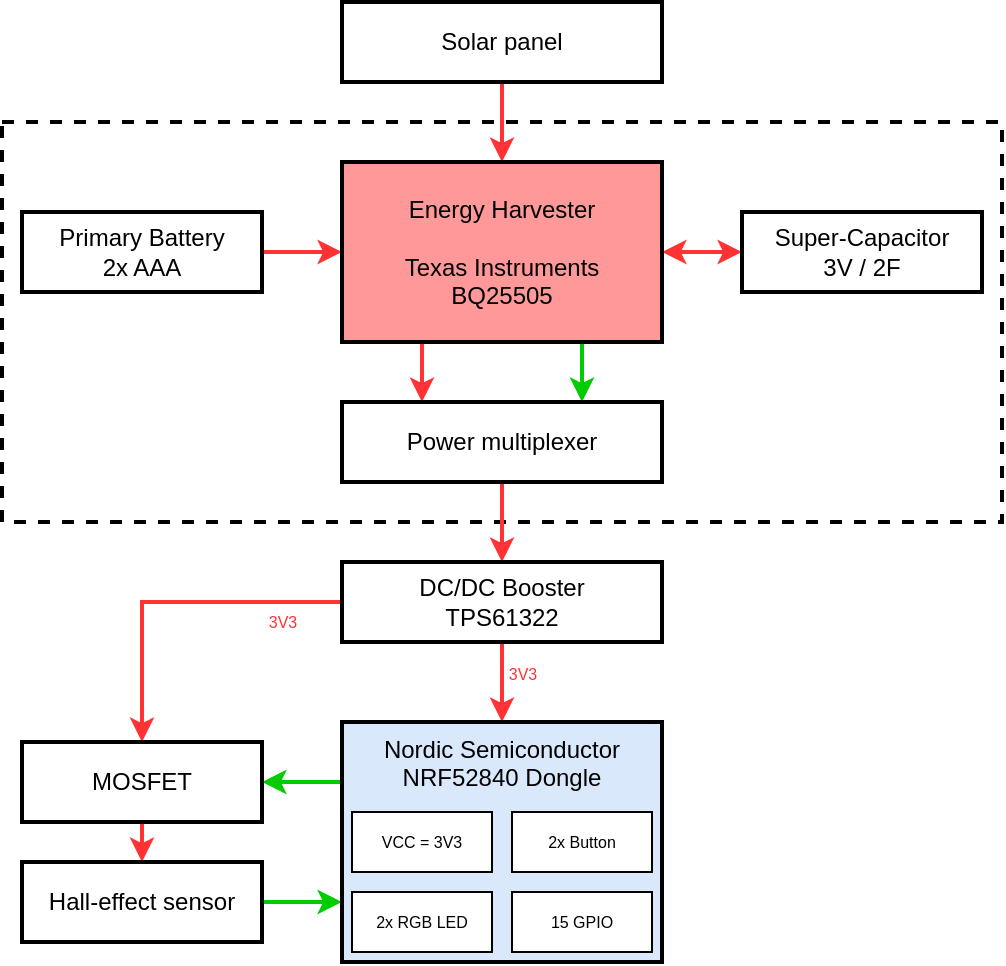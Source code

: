 <mxfile version="20.6.1" type="device"><diagram id="wSxnowuWPreFuyfHQyuc" name="Page-1"><mxGraphModel dx="981" dy="597" grid="1" gridSize="10" guides="1" tooltips="1" connect="1" arrows="1" fold="1" page="1" pageScale="1" pageWidth="827" pageHeight="1169" math="0" shadow="0"><root><mxCell id="0"/><mxCell id="1" parent="0"/><mxCell id="12Rm29T_uTrusHDKy9B7-34" value="" style="rounded=0;whiteSpace=wrap;html=1;strokeColor=#000000;strokeWidth=2;fontSize=8;fontColor=#FF3333;fillColor=none;dashed=1;" parent="1" vertex="1"><mxGeometry x="40" y="100" width="500" height="200" as="geometry"/></mxCell><mxCell id="12Rm29T_uTrusHDKy9B7-10" value="" style="edgeStyle=orthogonalEdgeStyle;rounded=0;orthogonalLoop=1;jettySize=auto;html=1;fontSize=8;strokeColor=#FF3333;fillColor=#f8cecc;strokeWidth=2;" parent="1" source="12Rm29T_uTrusHDKy9B7-1" target="12Rm29T_uTrusHDKy9B7-2" edge="1"><mxGeometry relative="1" as="geometry"/></mxCell><mxCell id="12Rm29T_uTrusHDKy9B7-9" value="" style="edgeStyle=orthogonalEdgeStyle;rounded=0;orthogonalLoop=1;jettySize=auto;html=1;fontSize=8;strokeColor=#FF3333;fillColor=#f8cecc;strokeWidth=2;exitX=0.25;exitY=1;exitDx=0;exitDy=0;entryX=0.25;entryY=0;entryDx=0;entryDy=0;" parent="1" source="12Rm29T_uTrusHDKy9B7-2" target="12Rm29T_uTrusHDKy9B7-3" edge="1"><mxGeometry relative="1" as="geometry"/></mxCell><mxCell id="12Rm29T_uTrusHDKy9B7-23" style="edgeStyle=orthogonalEdgeStyle;rounded=0;orthogonalLoop=1;jettySize=auto;html=1;exitX=1;exitY=0.5;exitDx=0;exitDy=0;entryX=0;entryY=0.5;entryDx=0;entryDy=0;fontSize=8;strokeColor=#FF3333;fillColor=#f8cecc;strokeWidth=2;startArrow=classic;startFill=1;" parent="1" source="12Rm29T_uTrusHDKy9B7-2" target="12Rm29T_uTrusHDKy9B7-5" edge="1"><mxGeometry relative="1" as="geometry"/></mxCell><mxCell id="12Rm29T_uTrusHDKy9B7-12" value="" style="edgeStyle=orthogonalEdgeStyle;rounded=0;orthogonalLoop=1;jettySize=auto;html=1;fontSize=8;strokeColor=#FF3333;fillColor=#f8cecc;strokeWidth=2;" parent="1" source="12Rm29T_uTrusHDKy9B7-3" target="12Rm29T_uTrusHDKy9B7-11" edge="1"><mxGeometry relative="1" as="geometry"/></mxCell><mxCell id="12Rm29T_uTrusHDKy9B7-7" value="" style="edgeStyle=orthogonalEdgeStyle;rounded=0;orthogonalLoop=1;jettySize=auto;html=1;fontSize=8;strokeColor=#FF3333;fillColor=#f8cecc;strokeWidth=2;exitX=1;exitY=0.5;exitDx=0;exitDy=0;entryX=0;entryY=0.5;entryDx=0;entryDy=0;" parent="1" source="12Rm29T_uTrusHDKy9B7-4" target="12Rm29T_uTrusHDKy9B7-2" edge="1"><mxGeometry relative="1" as="geometry"/></mxCell><mxCell id="12Rm29T_uTrusHDKy9B7-14" value="" style="edgeStyle=orthogonalEdgeStyle;rounded=0;orthogonalLoop=1;jettySize=auto;html=1;entryX=0.5;entryY=0;entryDx=0;entryDy=0;fontSize=8;strokeColor=#FF3333;fillColor=#f8cecc;strokeWidth=2;" parent="1" source="12Rm29T_uTrusHDKy9B7-11" target="12Rm29T_uTrusHDKy9B7-13" edge="1"><mxGeometry relative="1" as="geometry"/></mxCell><mxCell id="12Rm29T_uTrusHDKy9B7-29" value="3V3" style="edgeLabel;html=1;align=center;verticalAlign=middle;resizable=0;points=[];fontSize=8;fontColor=#FF3333;" parent="12Rm29T_uTrusHDKy9B7-14" vertex="1" connectable="0"><mxGeometry x="-0.2" relative="1" as="geometry"><mxPoint x="10" as="offset"/></mxGeometry></mxCell><mxCell id="12Rm29T_uTrusHDKy9B7-28" style="edgeStyle=orthogonalEdgeStyle;rounded=0;orthogonalLoop=1;jettySize=auto;html=1;exitX=0;exitY=0.5;exitDx=0;exitDy=0;entryX=0.5;entryY=0;entryDx=0;entryDy=0;fontSize=8;fillColor=#f8cecc;strokeColor=#FF3333;strokeWidth=2;" parent="1" source="12Rm29T_uTrusHDKy9B7-11" target="12Rm29T_uTrusHDKy9B7-24" edge="1"><mxGeometry relative="1" as="geometry"/></mxCell><mxCell id="12Rm29T_uTrusHDKy9B7-27" style="edgeStyle=orthogonalEdgeStyle;rounded=0;orthogonalLoop=1;jettySize=auto;html=1;exitX=0;exitY=0.25;exitDx=0;exitDy=0;entryX=1;entryY=0.5;entryDx=0;entryDy=0;fontSize=8;strokeColor=#00CC00;strokeWidth=2;" parent="1" source="12Rm29T_uTrusHDKy9B7-13" target="12Rm29T_uTrusHDKy9B7-24" edge="1"><mxGeometry relative="1" as="geometry"/></mxCell><mxCell id="12Rm29T_uTrusHDKy9B7-22" style="edgeStyle=orthogonalEdgeStyle;rounded=0;orthogonalLoop=1;jettySize=auto;html=1;exitX=1;exitY=0.5;exitDx=0;exitDy=0;entryX=0;entryY=0.75;entryDx=0;entryDy=0;fontSize=8;strokeColor=#00CC00;strokeWidth=2;" parent="1" source="12Rm29T_uTrusHDKy9B7-19" target="12Rm29T_uTrusHDKy9B7-13" edge="1"><mxGeometry relative="1" as="geometry"/></mxCell><mxCell id="12Rm29T_uTrusHDKy9B7-26" style="edgeStyle=orthogonalEdgeStyle;rounded=0;orthogonalLoop=1;jettySize=auto;html=1;exitX=0.5;exitY=1;exitDx=0;exitDy=0;entryX=0.5;entryY=0;entryDx=0;entryDy=0;fontSize=8;fillColor=#f8cecc;strokeColor=#FF3333;strokeWidth=2;" parent="1" source="12Rm29T_uTrusHDKy9B7-24" target="12Rm29T_uTrusHDKy9B7-19" edge="1"><mxGeometry relative="1" as="geometry"/></mxCell><mxCell id="12Rm29T_uTrusHDKy9B7-30" value="3V3" style="edgeLabel;html=1;align=center;verticalAlign=middle;resizable=0;points=[];fontSize=8;fontColor=#FF3333;" parent="1" vertex="1" connectable="0"><mxGeometry x="180" y="350" as="geometry"/></mxCell><mxCell id="12Rm29T_uTrusHDKy9B7-33" value="" style="edgeStyle=orthogonalEdgeStyle;rounded=0;orthogonalLoop=1;jettySize=auto;html=1;fontSize=8;strokeColor=#00CC00;fillColor=#f8cecc;strokeWidth=2;exitX=0.75;exitY=1;exitDx=0;exitDy=0;entryX=0.75;entryY=0;entryDx=0;entryDy=0;" parent="1" source="12Rm29T_uTrusHDKy9B7-2" target="12Rm29T_uTrusHDKy9B7-3" edge="1"><mxGeometry relative="1" as="geometry"><mxPoint x="260" y="220" as="sourcePoint"/><mxPoint x="260" y="250" as="targetPoint"/><Array as="points"><mxPoint x="330" y="230"/><mxPoint x="330" y="230"/></Array></mxGeometry></mxCell><mxCell id="12Rm29T_uTrusHDKy9B7-2" value="Energy Harvester&lt;br&gt;&lt;br&gt;Texas Instruments&lt;br&gt;BQ25505" style="rounded=0;whiteSpace=wrap;html=1;fillColor=#FF9999;strokeWidth=2;" parent="1" vertex="1"><mxGeometry x="210" y="120" width="160" height="90" as="geometry"/></mxCell><mxCell id="12Rm29T_uTrusHDKy9B7-1" value="Solar panel" style="rounded=0;whiteSpace=wrap;html=1;strokeWidth=2;" parent="1" vertex="1"><mxGeometry x="210" y="40" width="160" height="40" as="geometry"/></mxCell><mxCell id="12Rm29T_uTrusHDKy9B7-3" value="Power multiplexer" style="rounded=0;whiteSpace=wrap;html=1;strokeWidth=2;" parent="1" vertex="1"><mxGeometry x="210" y="240" width="160" height="40" as="geometry"/></mxCell><mxCell id="12Rm29T_uTrusHDKy9B7-4" value="Primary Battery&lt;br&gt;2x AAA" style="whiteSpace=wrap;html=1;fontFamily=Helvetica;fontSize=12;rounded=0;strokeWidth=2;" parent="1" vertex="1"><mxGeometry x="50" y="145" width="120" height="40" as="geometry"/></mxCell><mxCell id="12Rm29T_uTrusHDKy9B7-5" value="Super-Capacitor&lt;br&gt;3V / 2F" style="whiteSpace=wrap;html=1;fontFamily=Helvetica;fontSize=12;rounded=0;strokeWidth=2;" parent="1" vertex="1"><mxGeometry x="410" y="145" width="120" height="40" as="geometry"/></mxCell><UserObject label="DC/DC Booster&lt;br&gt;TPS61322" link="https://www.ti.com/lit/ds/symlink/tps61322.pdf?ts=1674230479031&amp;ref_url=https%253A%252F%252Fwww.ti.com%252Fproduct%252FTPS61322" id="12Rm29T_uTrusHDKy9B7-11"><mxCell style="whiteSpace=wrap;html=1;rounded=0;fontFamily=Helvetica;fontSize=12;fontColor=default;strokeWidth=2;" parent="1" vertex="1"><mxGeometry x="210" y="320" width="160" height="40" as="geometry"/></mxCell></UserObject><mxCell id="12Rm29T_uTrusHDKy9B7-13" value="Nordic Semiconductor&lt;br&gt;NRF52840 Dongle" style="whiteSpace=wrap;html=1;rounded=0;strokeColor=#000000;fontFamily=Helvetica;fontSize=12;fillColor=#dae8fc;verticalAlign=top;strokeWidth=2;" parent="1" vertex="1"><mxGeometry x="210" y="400" width="160" height="120" as="geometry"/></mxCell><mxCell id="12Rm29T_uTrusHDKy9B7-15" value="2x RGB LED" style="rounded=0;whiteSpace=wrap;html=1;fontFamily=Helvetica;fontSize=8;fontColor=default;strokeWidth=1;" parent="1" vertex="1"><mxGeometry x="215" y="485" width="70" height="30" as="geometry"/></mxCell><mxCell id="12Rm29T_uTrusHDKy9B7-16" value="2x Button" style="rounded=0;whiteSpace=wrap;html=1;fontFamily=Helvetica;fontSize=8;fontColor=default;strokeWidth=1;" parent="1" vertex="1"><mxGeometry x="295" y="445" width="70" height="30" as="geometry"/></mxCell><mxCell id="12Rm29T_uTrusHDKy9B7-17" value="15 GPIO" style="rounded=0;whiteSpace=wrap;html=1;fontFamily=Helvetica;fontSize=8;fontColor=default;strokeWidth=1;" parent="1" vertex="1"><mxGeometry x="295" y="485" width="70" height="30" as="geometry"/></mxCell><mxCell id="12Rm29T_uTrusHDKy9B7-18" value="VCC = 3V3" style="rounded=0;whiteSpace=wrap;html=1;fontFamily=Helvetica;fontSize=8;fontColor=default;strokeWidth=1;" parent="1" vertex="1"><mxGeometry x="215" y="445" width="70" height="30" as="geometry"/></mxCell><mxCell id="12Rm29T_uTrusHDKy9B7-19" value="Hall-effect sensor" style="whiteSpace=wrap;html=1;fontFamily=Helvetica;fontSize=12;rounded=0;strokeWidth=2;" parent="1" vertex="1"><mxGeometry x="50" y="470" width="120" height="40" as="geometry"/></mxCell><mxCell id="12Rm29T_uTrusHDKy9B7-24" value="MOSFET" style="whiteSpace=wrap;html=1;fontFamily=Helvetica;fontSize=12;rounded=0;strokeWidth=2;" parent="1" vertex="1"><mxGeometry x="50" y="410" width="120" height="40" as="geometry"/></mxCell></root></mxGraphModel></diagram></mxfile>